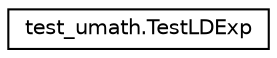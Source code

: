 digraph "Graphical Class Hierarchy"
{
 // LATEX_PDF_SIZE
  edge [fontname="Helvetica",fontsize="10",labelfontname="Helvetica",labelfontsize="10"];
  node [fontname="Helvetica",fontsize="10",shape=record];
  rankdir="LR";
  Node0 [label="test_umath.TestLDExp",height=0.2,width=0.4,color="black", fillcolor="white", style="filled",URL="$classtest__umath_1_1TestLDExp.html",tooltip=" "];
}
